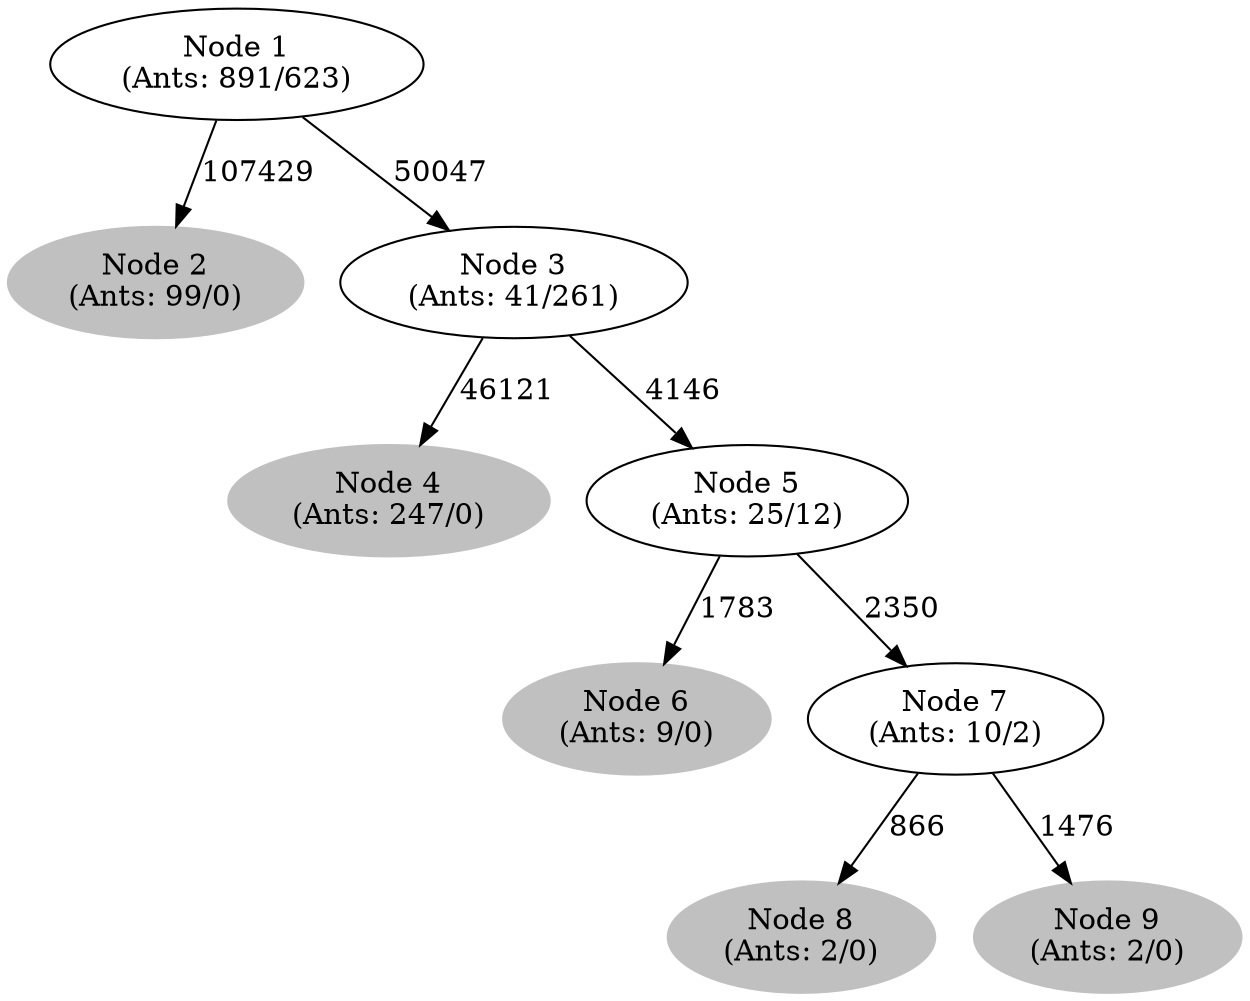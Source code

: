 digraph G {
	
	 "Node 2\n(Ants: 99/0)" [style=filled,color="gray"];
	"Node 1\n(Ants: 891/623)" -> "Node 2\n(Ants: 99/0)" [label=107429];
	 "Node 1\n(Ants: 891/623)" -> "Node 3\n(Ants: 41/261)" [label=50047];
	 "Node 4\n(Ants: 247/0)" [style=filled,color="gray"];
	"Node 3\n(Ants: 41/261)" -> "Node 4\n(Ants: 247/0)" [label=46121];
	 "Node 3\n(Ants: 41/261)" -> "Node 5\n(Ants: 25/12)" [label=4146];
	 "Node 6\n(Ants: 9/0)" [style=filled,color="gray"];
	"Node 5\n(Ants: 25/12)" -> "Node 6\n(Ants: 9/0)" [label=1783];
	 "Node 5\n(Ants: 25/12)" -> "Node 7\n(Ants: 10/2)" [label=2350];
	 "Node 8\n(Ants: 2/0)" [style=filled,color="gray"];
	"Node 7\n(Ants: 10/2)" -> "Node 8\n(Ants: 2/0)" [label=866];
	 "Node 9\n(Ants: 2/0)" [style=filled,color="gray"];
	"Node 7\n(Ants: 10/2)" -> "Node 9\n(Ants: 2/0)" [label=1476];
	 
}
